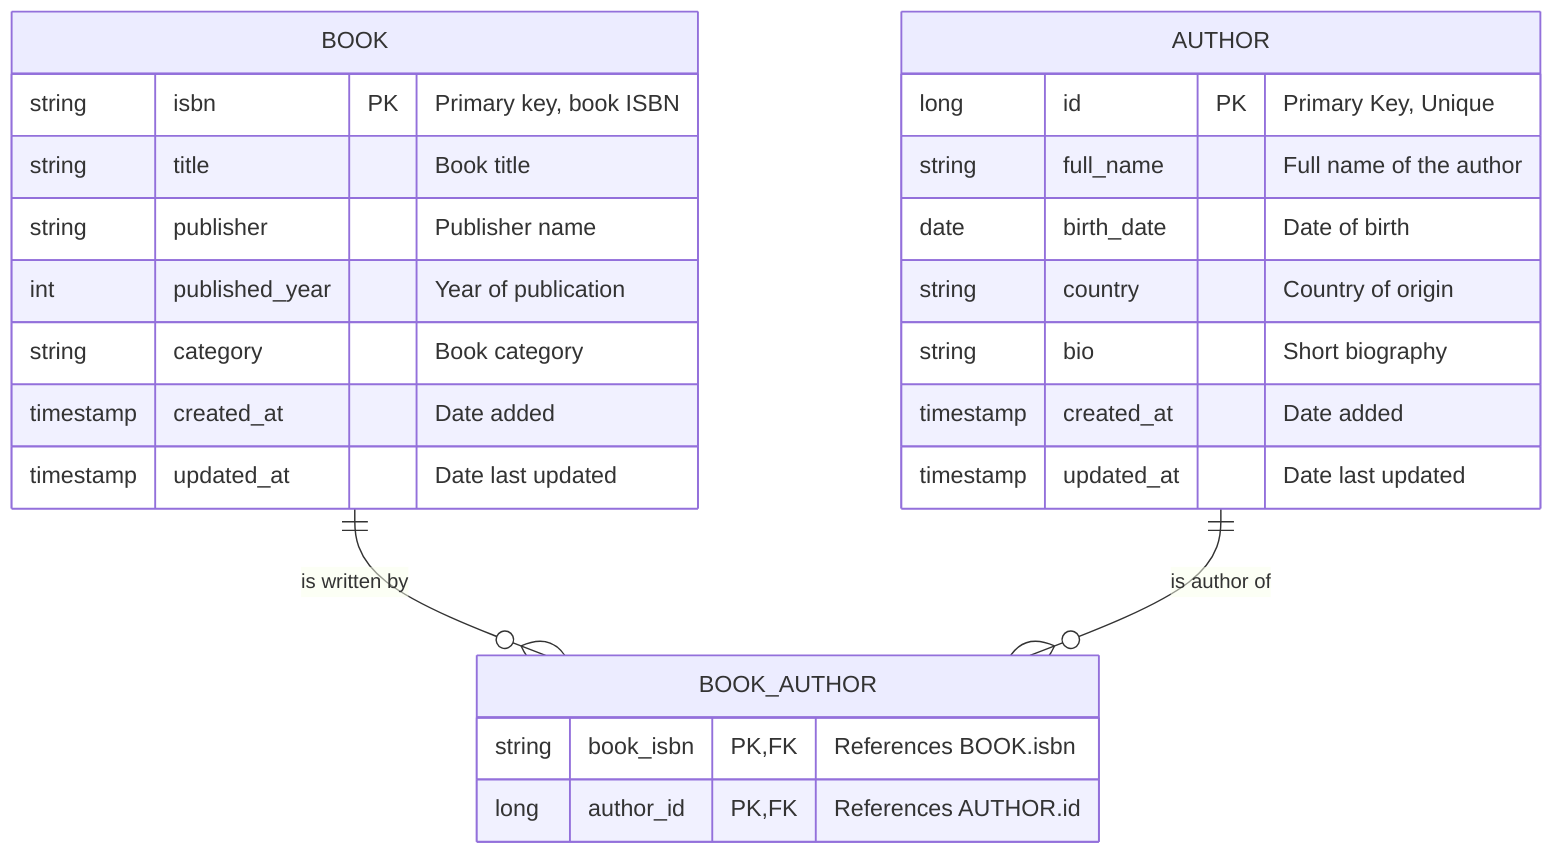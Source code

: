 ---
config:
  theme: default
---
erDiagram
    BOOK {
      string isbn PK "Primary key, book ISBN"
      string title "Book title"
      string publisher "Publisher name"
      int published_year "Year of publication"
      string category "Book category"
      timestamp created_at "Date added"
      timestamp updated_at "Date last updated"
    }
    AUTHOR {
      long id PK "Primary Key, Unique"
      string full_name "Full name of the author"
      date birth_date "Date of birth"
      string country "Country of origin"
      string bio "Short biography"
      timestamp created_at "Date added"
      timestamp updated_at "Date last updated"
    }
    BOOK_AUTHOR {
      string book_isbn PK, FK "References BOOK.isbn"
      long author_id PK, FK "References AUTHOR.id"
    }
    BOOK ||--o{ BOOK_AUTHOR : "is written by"
    AUTHOR ||--o{ BOOK_AUTHOR : "is author of"